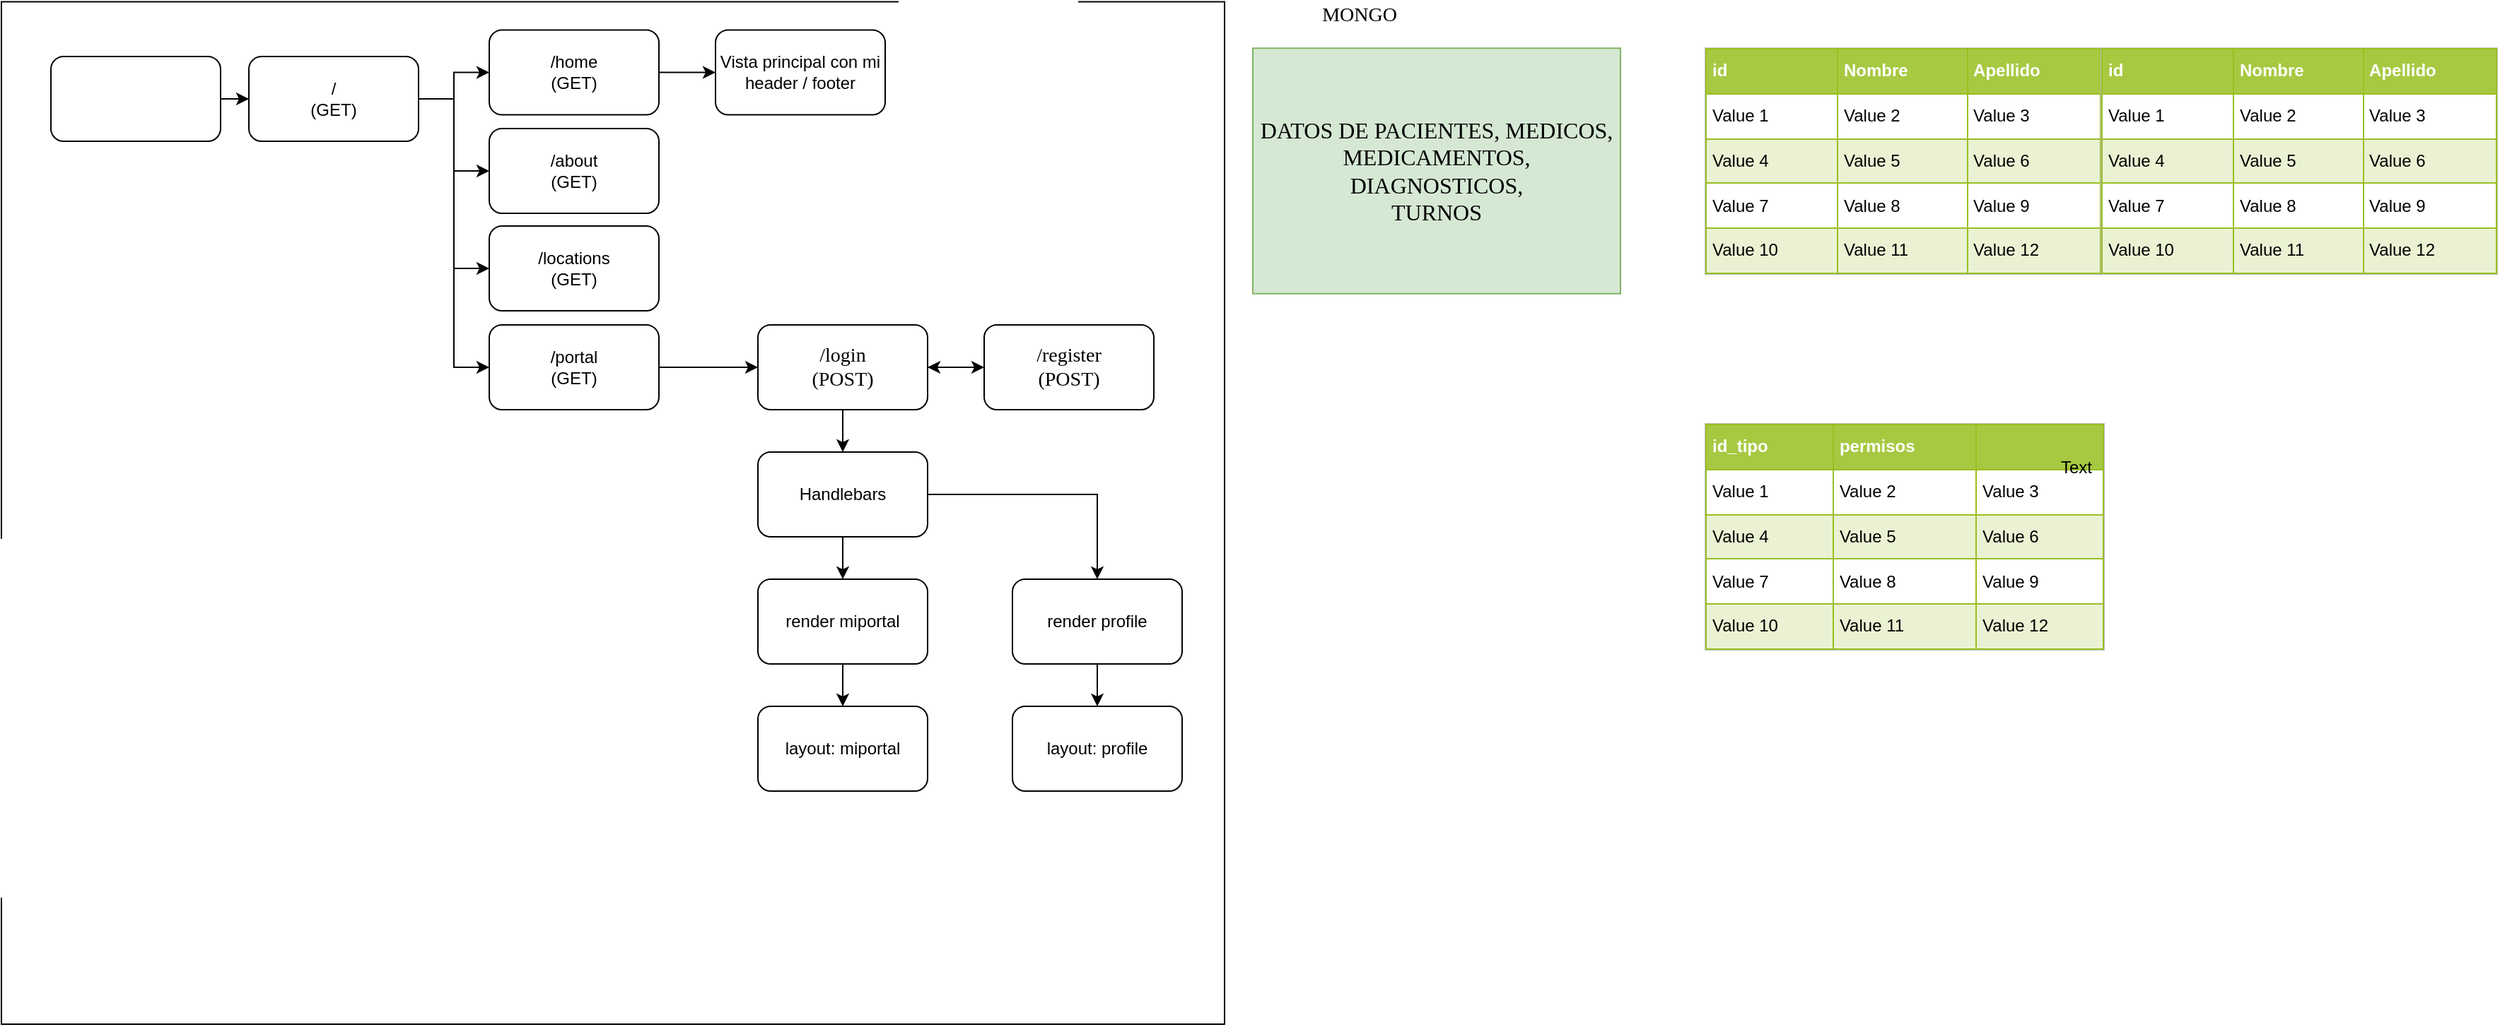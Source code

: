 <mxfile version="13.0.3" type="device"><diagram id="XKmSLD6O29p_R_UyKgu2" name="Page-1"><mxGraphModel dx="1422" dy="822" grid="1" gridSize="10" guides="1" tooltips="1" connect="1" arrows="1" fold="1" page="1" pageScale="1" pageWidth="827" pageHeight="1169" math="0" shadow="0"><root><mxCell id="0"/><mxCell id="1" parent="0"/><mxCell id="rAC75fjb4WRQqgGMQa3p-2" value="" style="rounded=0;whiteSpace=wrap;html=1;rotation=90;" vertex="1" parent="1"><mxGeometry x="95.63" y="60.63" width="723.75" height="865" as="geometry"/></mxCell><mxCell id="rAC75fjb4WRQqgGMQa3p-42" value="" style="edgeStyle=orthogonalEdgeStyle;rounded=0;orthogonalLoop=1;jettySize=auto;html=1;" edge="1" parent="1" source="rAC75fjb4WRQqgGMQa3p-3" target="rAC75fjb4WRQqgGMQa3p-5"><mxGeometry relative="1" as="geometry"/></mxCell><mxCell id="rAC75fjb4WRQqgGMQa3p-46" style="edgeStyle=orthogonalEdgeStyle;rounded=0;comic=0;orthogonalLoop=1;jettySize=auto;html=1;exitX=0.5;exitY=1;exitDx=0;exitDy=0;shadow=0;" edge="1" parent="1" source="rAC75fjb4WRQqgGMQa3p-3" target="rAC75fjb4WRQqgGMQa3p-7"><mxGeometry relative="1" as="geometry"/></mxCell><mxCell id="rAC75fjb4WRQqgGMQa3p-3" value="&lt;font face=&quot;Verdana&quot; style=&quot;font-size: 14px&quot;&gt;/login&lt;br&gt;(POST)&lt;/font&gt;" style="rounded=1;whiteSpace=wrap;html=1;" vertex="1" parent="1"><mxGeometry x="560" y="360" width="120" height="60" as="geometry"/></mxCell><mxCell id="rAC75fjb4WRQqgGMQa3p-51" style="edgeStyle=orthogonalEdgeStyle;rounded=0;comic=0;orthogonalLoop=1;jettySize=auto;html=1;entryX=0;entryY=0.5;entryDx=0;entryDy=0;shadow=0;" edge="1" parent="1" source="rAC75fjb4WRQqgGMQa3p-4" target="rAC75fjb4WRQqgGMQa3p-30"><mxGeometry relative="1" as="geometry"/></mxCell><mxCell id="rAC75fjb4WRQqgGMQa3p-53" style="edgeStyle=orthogonalEdgeStyle;rounded=0;comic=0;orthogonalLoop=1;jettySize=auto;html=1;shadow=0;" edge="1" parent="1" source="rAC75fjb4WRQqgGMQa3p-4" target="rAC75fjb4WRQqgGMQa3p-32"><mxGeometry relative="1" as="geometry"/></mxCell><mxCell id="rAC75fjb4WRQqgGMQa3p-54" style="edgeStyle=orthogonalEdgeStyle;rounded=0;comic=0;orthogonalLoop=1;jettySize=auto;html=1;entryX=0;entryY=0.5;entryDx=0;entryDy=0;shadow=0;" edge="1" parent="1" source="rAC75fjb4WRQqgGMQa3p-4" target="rAC75fjb4WRQqgGMQa3p-36"><mxGeometry relative="1" as="geometry"/></mxCell><mxCell id="rAC75fjb4WRQqgGMQa3p-56" style="edgeStyle=orthogonalEdgeStyle;rounded=0;comic=0;orthogonalLoop=1;jettySize=auto;html=1;entryX=0;entryY=0.5;entryDx=0;entryDy=0;shadow=0;" edge="1" parent="1" source="rAC75fjb4WRQqgGMQa3p-4" target="rAC75fjb4WRQqgGMQa3p-38"><mxGeometry relative="1" as="geometry"/></mxCell><mxCell id="rAC75fjb4WRQqgGMQa3p-4" value="/&lt;br&gt;(GET)" style="rounded=1;whiteSpace=wrap;html=1;" vertex="1" parent="1"><mxGeometry x="200" y="170" width="120" height="60" as="geometry"/></mxCell><mxCell id="rAC75fjb4WRQqgGMQa3p-32" value="/about&lt;br&gt;(GET)" style="rounded=1;whiteSpace=wrap;html=1;" vertex="1" parent="1"><mxGeometry x="370" y="221.01" width="120" height="60" as="geometry"/></mxCell><mxCell id="rAC75fjb4WRQqgGMQa3p-58" value="" style="edgeStyle=orthogonalEdgeStyle;rounded=0;comic=0;orthogonalLoop=1;jettySize=auto;html=1;shadow=0;" edge="1" parent="1" source="rAC75fjb4WRQqgGMQa3p-30" target="rAC75fjb4WRQqgGMQa3p-57"><mxGeometry relative="1" as="geometry"/></mxCell><mxCell id="rAC75fjb4WRQqgGMQa3p-30" value="/home&lt;br&gt;(GET)" style="rounded=1;whiteSpace=wrap;html=1;" vertex="1" parent="1"><mxGeometry x="370" y="151.25" width="120" height="60" as="geometry"/></mxCell><mxCell id="rAC75fjb4WRQqgGMQa3p-45" value="" style="edgeStyle=orthogonalEdgeStyle;rounded=0;comic=0;orthogonalLoop=1;jettySize=auto;html=1;shadow=0;" edge="1" parent="1" source="rAC75fjb4WRQqgGMQa3p-5" target="rAC75fjb4WRQqgGMQa3p-3"><mxGeometry relative="1" as="geometry"/></mxCell><mxCell id="rAC75fjb4WRQqgGMQa3p-5" value="&lt;font face=&quot;Verdana&quot; style=&quot;font-size: 14px&quot;&gt;/register&lt;br&gt;(POST)&lt;/font&gt;" style="rounded=1;whiteSpace=wrap;html=1;" vertex="1" parent="1"><mxGeometry x="720" y="360" width="120" height="60" as="geometry"/></mxCell><mxCell id="rAC75fjb4WRQqgGMQa3p-6" value="&lt;font face=&quot;Verdana&quot;&gt;&lt;span style=&quot;font-size: 16px&quot;&gt;DATOS DE PACIENTES, MEDICOS, MEDICAMENTOS,&lt;br&gt;DIAGNOSTICOS,&lt;br&gt;TURNOS&lt;br&gt;&lt;/span&gt;&lt;/font&gt;" style="rounded=0;whiteSpace=wrap;html=1;fillColor=#d5e8d4;strokeColor=#82b366;" vertex="1" parent="1"><mxGeometry x="910" y="164.13" width="260" height="173.75" as="geometry"/></mxCell><mxCell id="rAC75fjb4WRQqgGMQa3p-15" value="" style="edgeStyle=orthogonalEdgeStyle;rounded=0;orthogonalLoop=1;jettySize=auto;html=1;" edge="1" parent="1" source="rAC75fjb4WRQqgGMQa3p-7" target="rAC75fjb4WRQqgGMQa3p-14"><mxGeometry relative="1" as="geometry"/></mxCell><mxCell id="rAC75fjb4WRQqgGMQa3p-60" value="" style="edgeStyle=orthogonalEdgeStyle;rounded=0;comic=0;orthogonalLoop=1;jettySize=auto;html=1;shadow=0;" edge="1" parent="1" source="rAC75fjb4WRQqgGMQa3p-7" target="rAC75fjb4WRQqgGMQa3p-59"><mxGeometry relative="1" as="geometry"/></mxCell><mxCell id="rAC75fjb4WRQqgGMQa3p-7" value="Handlebars" style="rounded=1;whiteSpace=wrap;html=1;" vertex="1" parent="1"><mxGeometry x="560" y="450" width="120" height="60" as="geometry"/></mxCell><mxCell id="rAC75fjb4WRQqgGMQa3p-62" value="" style="edgeStyle=orthogonalEdgeStyle;rounded=0;comic=0;orthogonalLoop=1;jettySize=auto;html=1;shadow=0;" edge="1" parent="1" source="rAC75fjb4WRQqgGMQa3p-59" target="rAC75fjb4WRQqgGMQa3p-61"><mxGeometry relative="1" as="geometry"/></mxCell><mxCell id="rAC75fjb4WRQqgGMQa3p-59" value="render profile" style="rounded=1;whiteSpace=wrap;html=1;" vertex="1" parent="1"><mxGeometry x="740" y="540" width="120" height="60" as="geometry"/></mxCell><mxCell id="rAC75fjb4WRQqgGMQa3p-61" value="layout: profile" style="rounded=1;whiteSpace=wrap;html=1;" vertex="1" parent="1"><mxGeometry x="740" y="630" width="120" height="60" as="geometry"/></mxCell><mxCell id="rAC75fjb4WRQqgGMQa3p-64" value="" style="edgeStyle=orthogonalEdgeStyle;rounded=0;comic=0;orthogonalLoop=1;jettySize=auto;html=1;shadow=0;" edge="1" parent="1" source="rAC75fjb4WRQqgGMQa3p-14" target="rAC75fjb4WRQqgGMQa3p-63"><mxGeometry relative="1" as="geometry"><Array as="points"><mxPoint x="620" y="610"/><mxPoint x="620" y="610"/></Array></mxGeometry></mxCell><mxCell id="rAC75fjb4WRQqgGMQa3p-14" value="render miportal" style="rounded=1;whiteSpace=wrap;html=1;" vertex="1" parent="1"><mxGeometry x="560" y="540" width="120" height="60" as="geometry"/></mxCell><mxCell id="rAC75fjb4WRQqgGMQa3p-63" value="layout: miportal" style="rounded=1;whiteSpace=wrap;html=1;" vertex="1" parent="1"><mxGeometry x="560" y="630" width="120" height="60" as="geometry"/></mxCell><mxCell id="rAC75fjb4WRQqgGMQa3p-9" value="&lt;font face=&quot;Verdana&quot; style=&quot;font-size: 14px&quot;&gt;MONGO&lt;/font&gt;" style="text;html=1;align=center;verticalAlign=middle;resizable=0;points=[];autosize=1;" vertex="1" parent="1"><mxGeometry x="950" y="131.25" width="70" height="20" as="geometry"/></mxCell><mxCell id="rAC75fjb4WRQqgGMQa3p-36" value="/locations&lt;br&gt;(GET)" style="rounded=1;whiteSpace=wrap;html=1;" vertex="1" parent="1"><mxGeometry x="370" y="290" width="120" height="60" as="geometry"/></mxCell><mxCell id="rAC75fjb4WRQqgGMQa3p-41" style="edgeStyle=orthogonalEdgeStyle;rounded=0;orthogonalLoop=1;jettySize=auto;html=1;exitX=1;exitY=0.5;exitDx=0;exitDy=0;" edge="1" parent="1" source="rAC75fjb4WRQqgGMQa3p-38" target="rAC75fjb4WRQqgGMQa3p-3"><mxGeometry relative="1" as="geometry"/></mxCell><mxCell id="rAC75fjb4WRQqgGMQa3p-38" value="/portal&lt;br&gt;(GET)" style="rounded=1;whiteSpace=wrap;html=1;" vertex="1" parent="1"><mxGeometry x="370" y="360" width="120" height="60" as="geometry"/></mxCell><mxCell id="rAC75fjb4WRQqgGMQa3p-49" style="edgeStyle=orthogonalEdgeStyle;rounded=0;comic=0;orthogonalLoop=1;jettySize=auto;html=1;exitX=1;exitY=0.5;exitDx=0;exitDy=0;shadow=0;" edge="1" parent="1" source="rAC75fjb4WRQqgGMQa3p-47" target="rAC75fjb4WRQqgGMQa3p-4"><mxGeometry relative="1" as="geometry"/></mxCell><mxCell id="rAC75fjb4WRQqgGMQa3p-47" value="" style="rounded=1;whiteSpace=wrap;html=1;" vertex="1" parent="1"><mxGeometry x="60" y="170" width="120" height="60" as="geometry"/></mxCell><mxCell id="rAC75fjb4WRQqgGMQa3p-57" value="Vista principal con mi header / footer" style="rounded=1;whiteSpace=wrap;html=1;" vertex="1" parent="1"><mxGeometry x="530" y="151.25" width="120" height="60" as="geometry"/></mxCell><mxCell id="rAC75fjb4WRQqgGMQa3p-65" value="&lt;table border=&quot;1&quot; width=&quot;100%&quot; cellpadding=&quot;4&quot; style=&quot;width: 100% ; height: 100% ; border-collapse: collapse&quot;&gt;&lt;tbody&gt;&lt;tr style=&quot;background-color: #a7c942 ; color: #ffffff ; border: 1px solid #98bf21&quot;&gt;&lt;th align=&quot;left&quot;&gt;id&lt;/th&gt;&lt;th align=&quot;left&quot;&gt;Nombre&lt;/th&gt;&lt;th align=&quot;left&quot;&gt;Apellido&lt;br&gt;&lt;/th&gt;&lt;/tr&gt;&lt;tr style=&quot;border: 1px solid #98bf21&quot;&gt;&lt;td&gt;Value 1&lt;/td&gt;&lt;td&gt;Value 2&lt;/td&gt;&lt;td&gt;Value 3&lt;/td&gt;&lt;/tr&gt;&lt;tr style=&quot;background-color: #eaf2d3 ; border: 1px solid #98bf21&quot;&gt;&lt;td&gt;Value 4&lt;/td&gt;&lt;td&gt;Value 5&lt;/td&gt;&lt;td&gt;Value 6&lt;/td&gt;&lt;/tr&gt;&lt;tr style=&quot;border: 1px solid #98bf21&quot;&gt;&lt;td&gt;Value 7&lt;/td&gt;&lt;td&gt;Value 8&lt;/td&gt;&lt;td&gt;Value 9&lt;/td&gt;&lt;/tr&gt;&lt;tr style=&quot;background-color: #eaf2d3 ; border: 1px solid #98bf21&quot;&gt;&lt;td&gt;Value 10&lt;/td&gt;&lt;td&gt;Value 11&lt;/td&gt;&lt;td&gt;Value 12&lt;/td&gt;&lt;/tr&gt;&lt;/tbody&gt;&lt;/table&gt;" style="text;html=1;strokeColor=#c0c0c0;fillColor=#ffffff;overflow=fill;rounded=0;" vertex="1" parent="1"><mxGeometry x="1230" y="164.13" width="280" height="160" as="geometry"/></mxCell><mxCell id="rAC75fjb4WRQqgGMQa3p-66" value="&lt;table border=&quot;1&quot; width=&quot;100%&quot; cellpadding=&quot;4&quot; style=&quot;width: 100% ; height: 100% ; border-collapse: collapse&quot;&gt;&lt;tbody&gt;&lt;tr style=&quot;background-color: #a7c942 ; color: #ffffff ; border: 1px solid #98bf21&quot;&gt;&lt;th align=&quot;left&quot;&gt;id&lt;/th&gt;&lt;th align=&quot;left&quot;&gt;Nombre&lt;/th&gt;&lt;th align=&quot;left&quot;&gt;Apellido&lt;br&gt;&lt;/th&gt;&lt;/tr&gt;&lt;tr style=&quot;border: 1px solid #98bf21&quot;&gt;&lt;td&gt;Value 1&lt;/td&gt;&lt;td&gt;Value 2&lt;/td&gt;&lt;td&gt;Value 3&lt;/td&gt;&lt;/tr&gt;&lt;tr style=&quot;background-color: #eaf2d3 ; border: 1px solid #98bf21&quot;&gt;&lt;td&gt;Value 4&lt;/td&gt;&lt;td&gt;Value 5&lt;/td&gt;&lt;td&gt;Value 6&lt;/td&gt;&lt;/tr&gt;&lt;tr style=&quot;border: 1px solid #98bf21&quot;&gt;&lt;td&gt;Value 7&lt;/td&gt;&lt;td&gt;Value 8&lt;/td&gt;&lt;td&gt;Value 9&lt;/td&gt;&lt;/tr&gt;&lt;tr style=&quot;background-color: #eaf2d3 ; border: 1px solid #98bf21&quot;&gt;&lt;td&gt;Value 10&lt;/td&gt;&lt;td&gt;Value 11&lt;/td&gt;&lt;td&gt;Value 12&lt;/td&gt;&lt;/tr&gt;&lt;/tbody&gt;&lt;/table&gt;" style="text;html=1;strokeColor=#c0c0c0;fillColor=#ffffff;overflow=fill;rounded=0;" vertex="1" parent="1"><mxGeometry x="1510" y="164.13" width="280" height="160" as="geometry"/></mxCell><mxCell id="rAC75fjb4WRQqgGMQa3p-68" value="&lt;table border=&quot;1&quot; width=&quot;100%&quot; cellpadding=&quot;4&quot; style=&quot;width: 100% ; height: 100% ; border-collapse: collapse&quot;&gt;&lt;tbody&gt;&lt;tr style=&quot;background-color: #a7c942 ; color: #ffffff ; border: 1px solid #98bf21&quot;&gt;&lt;th align=&quot;left&quot;&gt;id_tipo&lt;br&gt;&lt;/th&gt;&lt;th align=&quot;left&quot;&gt;permisos&lt;/th&gt;&lt;th align=&quot;left&quot;&gt;&lt;/th&gt;&lt;/tr&gt;&lt;tr style=&quot;border: 1px solid #98bf21&quot;&gt;&lt;td&gt;Value 1&lt;/td&gt;&lt;td&gt;Value 2&lt;/td&gt;&lt;td&gt;Value 3&lt;/td&gt;&lt;/tr&gt;&lt;tr style=&quot;background-color: #eaf2d3 ; border: 1px solid #98bf21&quot;&gt;&lt;td&gt;Value 4&lt;/td&gt;&lt;td&gt;Value 5&lt;/td&gt;&lt;td&gt;Value 6&lt;/td&gt;&lt;/tr&gt;&lt;tr style=&quot;border: 1px solid #98bf21&quot;&gt;&lt;td&gt;Value 7&lt;/td&gt;&lt;td&gt;Value 8&lt;/td&gt;&lt;td&gt;Value 9&lt;/td&gt;&lt;/tr&gt;&lt;tr style=&quot;background-color: #eaf2d3 ; border: 1px solid #98bf21&quot;&gt;&lt;td&gt;Value 10&lt;/td&gt;&lt;td&gt;Value 11&lt;/td&gt;&lt;td&gt;Value 12&lt;/td&gt;&lt;/tr&gt;&lt;/tbody&gt;&lt;/table&gt;" style="text;html=1;strokeColor=#c0c0c0;fillColor=#ffffff;overflow=fill;rounded=0;" vertex="1" parent="1"><mxGeometry x="1230" y="430" width="282" height="160" as="geometry"/></mxCell><mxCell id="rAC75fjb4WRQqgGMQa3p-69" value="Text" style="text;html=1;align=center;verticalAlign=middle;resizable=0;points=[];autosize=1;" vertex="1" parent="rAC75fjb4WRQqgGMQa3p-68"><mxGeometry x="242" y="21" width="40" height="20" as="geometry"/></mxCell></root></mxGraphModel></diagram></mxfile>